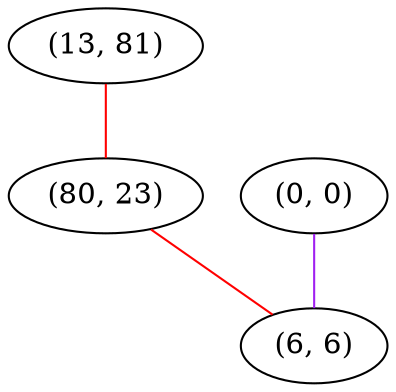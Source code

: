 graph "" {
"(13, 81)";
"(0, 0)";
"(80, 23)";
"(6, 6)";
"(13, 81)" -- "(80, 23)"  [color=red, key=0, weight=1];
"(0, 0)" -- "(6, 6)"  [color=purple, key=0, weight=4];
"(80, 23)" -- "(6, 6)"  [color=red, key=0, weight=1];
}
